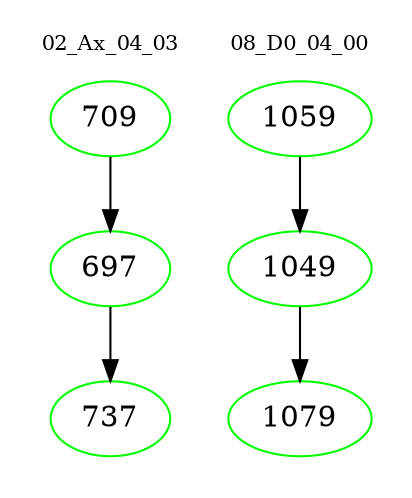 digraph{
subgraph cluster_0 {
color = white
label = "02_Ax_04_03";
fontsize=10;
T0_709 [label="709", color="green"]
T0_709 -> T0_697 [color="black"]
T0_697 [label="697", color="green"]
T0_697 -> T0_737 [color="black"]
T0_737 [label="737", color="green"]
}
subgraph cluster_1 {
color = white
label = "08_D0_04_00";
fontsize=10;
T1_1059 [label="1059", color="green"]
T1_1059 -> T1_1049 [color="black"]
T1_1049 [label="1049", color="green"]
T1_1049 -> T1_1079 [color="black"]
T1_1079 [label="1079", color="green"]
}
}

